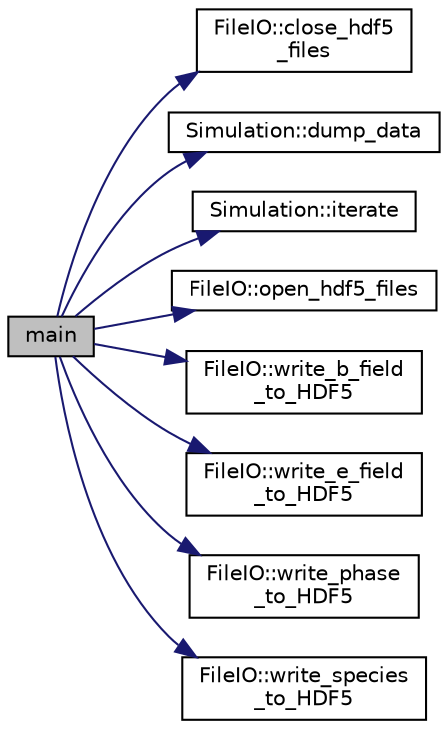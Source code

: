 digraph "main"
{
 // LATEX_PDF_SIZE
  edge [fontname="Helvetica",fontsize="10",labelfontname="Helvetica",labelfontsize="10"];
  node [fontname="Helvetica",fontsize="10",shape=record];
  rankdir="LR";
  Node1 [label="main",height=0.2,width=0.4,color="black", fillcolor="grey75", style="filled", fontcolor="black",tooltip=" "];
  Node1 -> Node2 [color="midnightblue",fontsize="10",style="solid"];
  Node2 [label="FileIO::close_hdf5\l_files",height=0.2,width=0.4,color="black", fillcolor="white", style="filled",URL="$class_file_i_o.html#a2ea8ff246c4688eab6c29bf0ec74d9ea",tooltip="Closes the .hdf5 files that were opened."];
  Node1 -> Node3 [color="midnightblue",fontsize="10",style="solid"];
  Node3 [label="Simulation::dump_data",height=0.2,width=0.4,color="black", fillcolor="white", style="filled",URL="$class_simulation.html#a60656250cb2b710d53f144329acaced4",tooltip="Determine whether or not to dump simulation data."];
  Node1 -> Node4 [color="midnightblue",fontsize="10",style="solid"];
  Node4 [label="Simulation::iterate",height=0.2,width=0.4,color="black", fillcolor="white", style="filled",URL="$class_simulation.html#aeb608e82917947fa9e47117cf0400547",tooltip="Completes a single PIC loop iteration."];
  Node1 -> Node5 [color="midnightblue",fontsize="10",style="solid"];
  Node5 [label="FileIO::open_hdf5_files",height=0.2,width=0.4,color="black", fillcolor="white", style="filled",URL="$class_file_i_o.html#ad50ab267f7290caff5b932b5cdfb5ef1",tooltip="Opens the HDF5 file to write the data to."];
  Node1 -> Node6 [color="midnightblue",fontsize="10",style="solid"];
  Node6 [label="FileIO::write_b_field\l_to_HDF5",height=0.2,width=0.4,color="black", fillcolor="white", style="filled",URL="$class_file_i_o.html#a0c8562d97b03eac8c2d34b1d16e58afe",tooltip="Writes a Magnetic Field components to file."];
  Node1 -> Node7 [color="midnightblue",fontsize="10",style="solid"];
  Node7 [label="FileIO::write_e_field\l_to_HDF5",height=0.2,width=0.4,color="black", fillcolor="white", style="filled",URL="$class_file_i_o.html#af64baa6140c2fa225384cab5d03898a1",tooltip="Writes a Electric Field components to file."];
  Node1 -> Node8 [color="midnightblue",fontsize="10",style="solid"];
  Node8 [label="FileIO::write_phase\l_to_HDF5",height=0.2,width=0.4,color="black", fillcolor="white", style="filled",URL="$class_file_i_o.html#a1c768a863ee2c006320debf5a61f0b69",tooltip="Writes a species phase space to file."];
  Node1 -> Node9 [color="midnightblue",fontsize="10",style="solid"];
  Node9 [label="FileIO::write_species\l_to_HDF5",height=0.2,width=0.4,color="black", fillcolor="white", style="filled",URL="$class_file_i_o.html#a1931c669432007a94660213294966066",tooltip="Writes a Species's density to an HDF5 file."];
}
